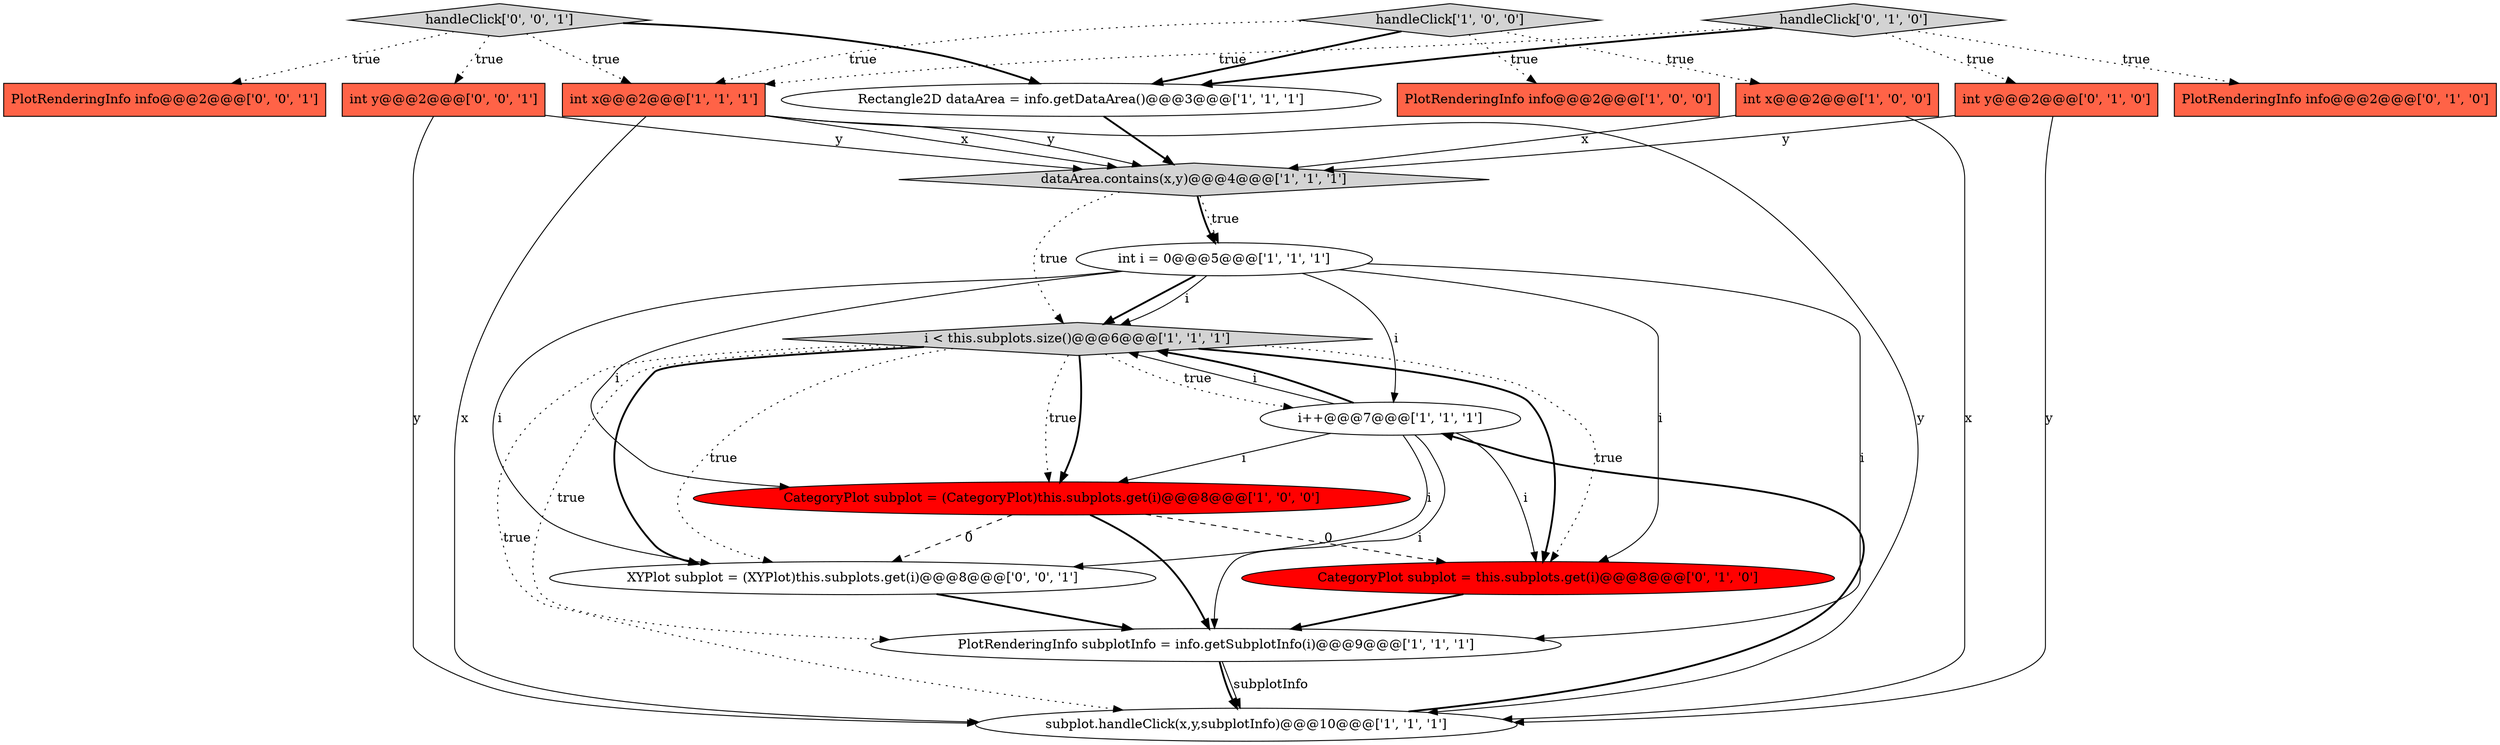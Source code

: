 digraph {
18 [style = filled, label = "PlotRenderingInfo info@@@2@@@['0', '0', '1']", fillcolor = tomato, shape = box image = "AAA0AAABBB3BBB"];
0 [style = filled, label = "i++@@@7@@@['1', '1', '1']", fillcolor = white, shape = ellipse image = "AAA0AAABBB1BBB"];
4 [style = filled, label = "Rectangle2D dataArea = info.getDataArea()@@@3@@@['1', '1', '1']", fillcolor = white, shape = ellipse image = "AAA0AAABBB1BBB"];
8 [style = filled, label = "handleClick['1', '0', '0']", fillcolor = lightgray, shape = diamond image = "AAA0AAABBB1BBB"];
10 [style = filled, label = "i < this.subplots.size()@@@6@@@['1', '1', '1']", fillcolor = lightgray, shape = diamond image = "AAA0AAABBB1BBB"];
14 [style = filled, label = "handleClick['0', '1', '0']", fillcolor = lightgray, shape = diamond image = "AAA0AAABBB2BBB"];
6 [style = filled, label = "int x@@@2@@@['1', '1', '1']", fillcolor = tomato, shape = box image = "AAA0AAABBB1BBB"];
13 [style = filled, label = "int y@@@2@@@['0', '1', '0']", fillcolor = tomato, shape = box image = "AAA0AAABBB2BBB"];
5 [style = filled, label = "int i = 0@@@5@@@['1', '1', '1']", fillcolor = white, shape = ellipse image = "AAA0AAABBB1BBB"];
15 [style = filled, label = "CategoryPlot subplot = this.subplots.get(i)@@@8@@@['0', '1', '0']", fillcolor = red, shape = ellipse image = "AAA1AAABBB2BBB"];
11 [style = filled, label = "PlotRenderingInfo subplotInfo = info.getSubplotInfo(i)@@@9@@@['1', '1', '1']", fillcolor = white, shape = ellipse image = "AAA0AAABBB1BBB"];
1 [style = filled, label = "int x@@@2@@@['1', '0', '0']", fillcolor = tomato, shape = box image = "AAA0AAABBB1BBB"];
19 [style = filled, label = "handleClick['0', '0', '1']", fillcolor = lightgray, shape = diamond image = "AAA0AAABBB3BBB"];
12 [style = filled, label = "PlotRenderingInfo info@@@2@@@['0', '1', '0']", fillcolor = tomato, shape = box image = "AAA0AAABBB2BBB"];
16 [style = filled, label = "XYPlot subplot = (XYPlot)this.subplots.get(i)@@@8@@@['0', '0', '1']", fillcolor = white, shape = ellipse image = "AAA0AAABBB3BBB"];
17 [style = filled, label = "int y@@@2@@@['0', '0', '1']", fillcolor = tomato, shape = box image = "AAA0AAABBB3BBB"];
2 [style = filled, label = "PlotRenderingInfo info@@@2@@@['1', '0', '0']", fillcolor = tomato, shape = box image = "AAA0AAABBB1BBB"];
7 [style = filled, label = "subplot.handleClick(x,y,subplotInfo)@@@10@@@['1', '1', '1']", fillcolor = white, shape = ellipse image = "AAA0AAABBB1BBB"];
9 [style = filled, label = "dataArea.contains(x,y)@@@4@@@['1', '1', '1']", fillcolor = lightgray, shape = diamond image = "AAA0AAABBB1BBB"];
3 [style = filled, label = "CategoryPlot subplot = (CategoryPlot)this.subplots.get(i)@@@8@@@['1', '0', '0']", fillcolor = red, shape = ellipse image = "AAA1AAABBB1BBB"];
4->9 [style = bold, label=""];
17->9 [style = solid, label="y"];
5->10 [style = bold, label=""];
5->16 [style = solid, label="i"];
16->11 [style = bold, label=""];
13->7 [style = solid, label="y"];
10->15 [style = bold, label=""];
14->12 [style = dotted, label="true"];
1->9 [style = solid, label="x"];
5->3 [style = solid, label="i"];
19->17 [style = dotted, label="true"];
8->2 [style = dotted, label="true"];
6->7 [style = solid, label="x"];
19->18 [style = dotted, label="true"];
3->11 [style = bold, label=""];
10->3 [style = dotted, label="true"];
10->3 [style = bold, label=""];
14->6 [style = dotted, label="true"];
7->0 [style = bold, label=""];
5->11 [style = solid, label="i"];
14->13 [style = dotted, label="true"];
11->7 [style = solid, label="subplotInfo"];
10->15 [style = dotted, label="true"];
0->10 [style = solid, label="i"];
8->1 [style = dotted, label="true"];
0->15 [style = solid, label="i"];
0->10 [style = bold, label=""];
8->6 [style = dotted, label="true"];
15->11 [style = bold, label=""];
10->16 [style = bold, label=""];
0->16 [style = solid, label="i"];
10->11 [style = dotted, label="true"];
1->7 [style = solid, label="x"];
5->15 [style = solid, label="i"];
13->9 [style = solid, label="y"];
0->11 [style = solid, label="i"];
6->9 [style = solid, label="x"];
0->3 [style = solid, label="i"];
5->0 [style = solid, label="i"];
9->5 [style = bold, label=""];
3->15 [style = dashed, label="0"];
10->0 [style = dotted, label="true"];
10->7 [style = dotted, label="true"];
19->6 [style = dotted, label="true"];
19->4 [style = bold, label=""];
8->4 [style = bold, label=""];
6->9 [style = solid, label="y"];
9->10 [style = dotted, label="true"];
5->10 [style = solid, label="i"];
6->7 [style = solid, label="y"];
10->16 [style = dotted, label="true"];
17->7 [style = solid, label="y"];
11->7 [style = bold, label=""];
3->16 [style = dashed, label="0"];
14->4 [style = bold, label=""];
9->5 [style = dotted, label="true"];
}
